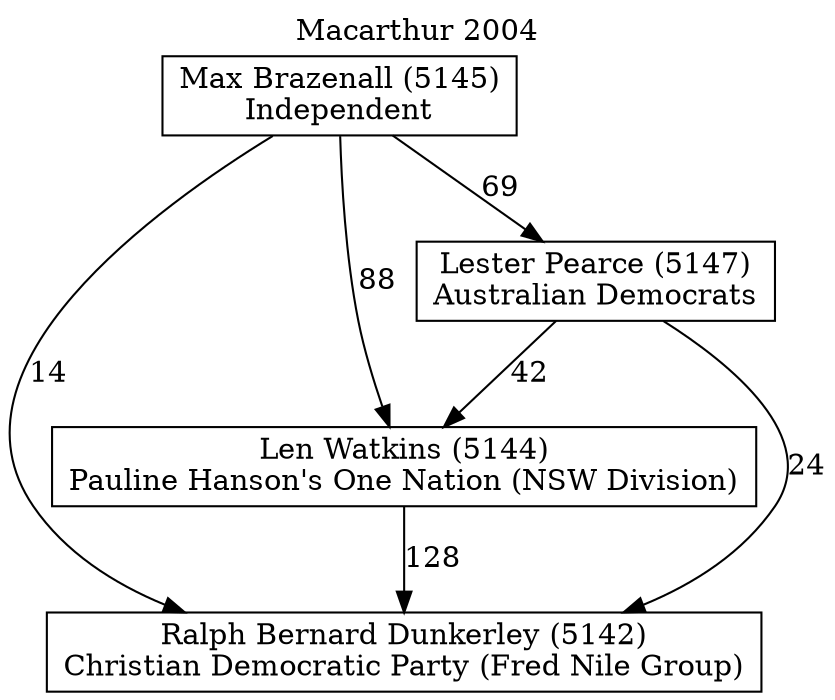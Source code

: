 // House preference flow
digraph "Ralph Bernard Dunkerley (5142)_Macarthur_2004" {
	graph [label="Macarthur 2004" labelloc=t mclimit=2]
	node [shape=box]
	"Ralph Bernard Dunkerley (5142)" [label="Ralph Bernard Dunkerley (5142)
Christian Democratic Party (Fred Nile Group)"]
	"Len Watkins (5144)" [label="Len Watkins (5144)
Pauline Hanson's One Nation (NSW Division)"]
	"Lester Pearce (5147)" [label="Lester Pearce (5147)
Australian Democrats"]
	"Max Brazenall (5145)" [label="Max Brazenall (5145)
Independent"]
	"Len Watkins (5144)" -> "Ralph Bernard Dunkerley (5142)" [label=128]
	"Lester Pearce (5147)" -> "Len Watkins (5144)" [label=42]
	"Max Brazenall (5145)" -> "Lester Pearce (5147)" [label=69]
	"Lester Pearce (5147)" -> "Ralph Bernard Dunkerley (5142)" [label=24]
	"Max Brazenall (5145)" -> "Ralph Bernard Dunkerley (5142)" [label=14]
	"Max Brazenall (5145)" -> "Len Watkins (5144)" [label=88]
}
